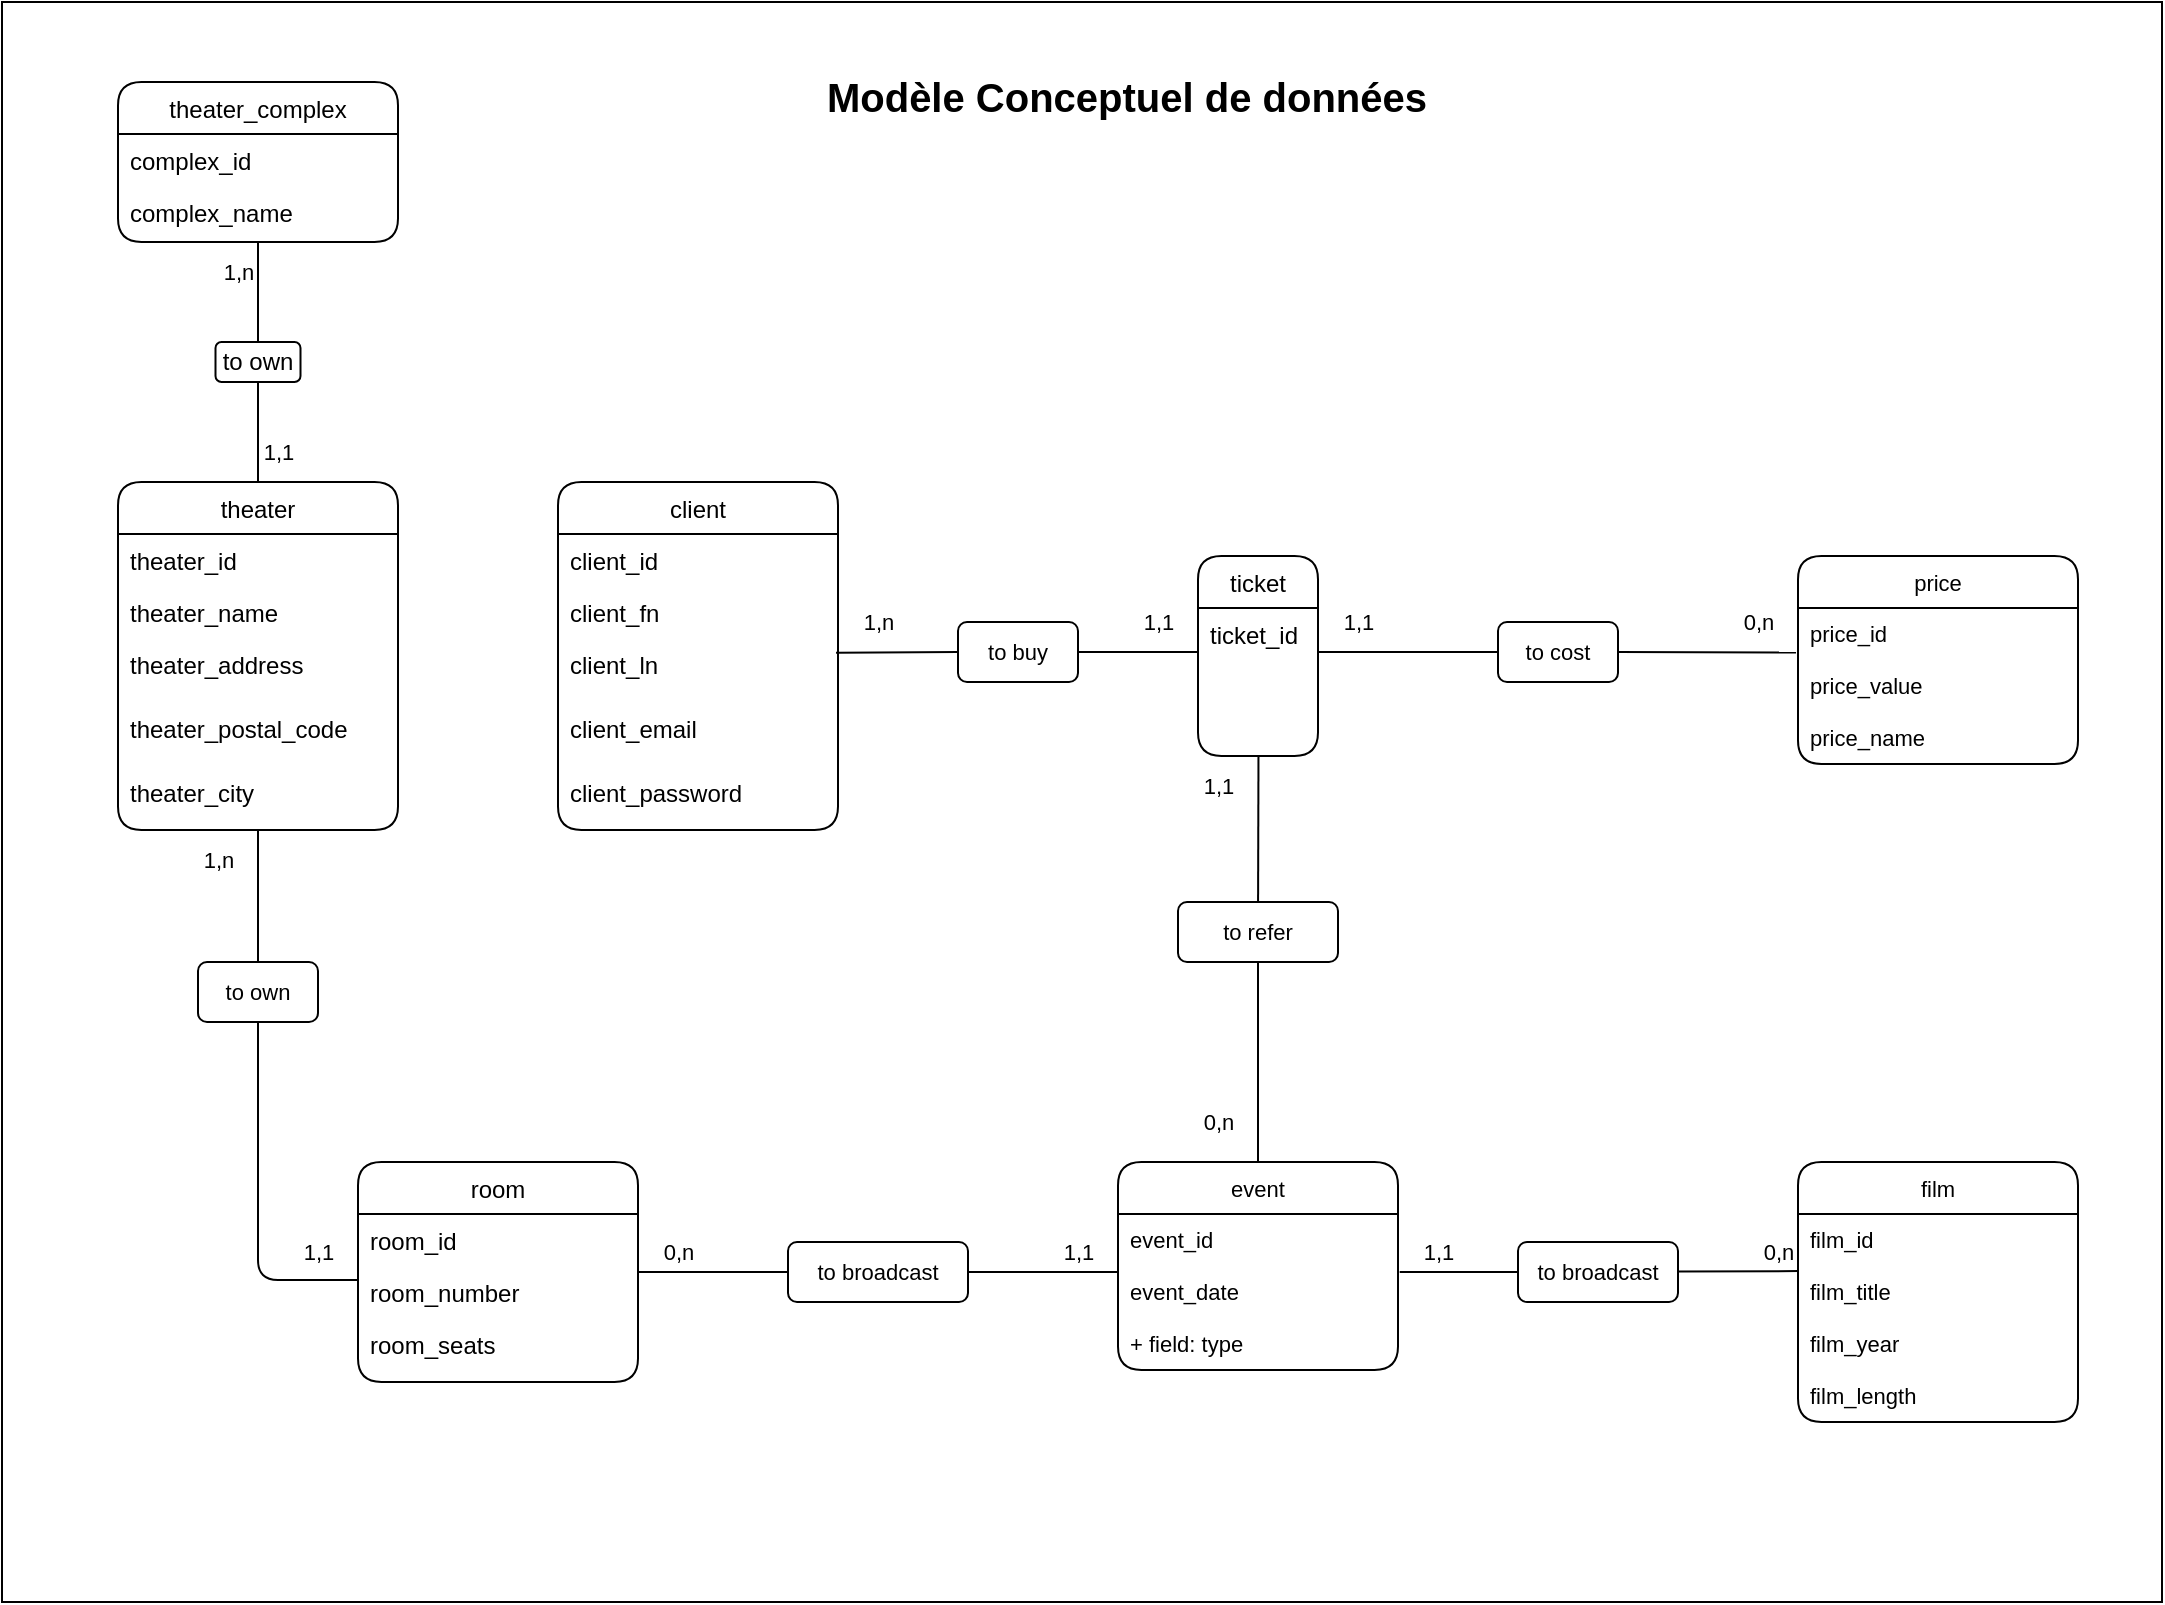 <mxfile>
    <diagram id="1NVykKCw24j4p7KyOHQg" name="Page-1">
        <mxGraphModel dx="2620" dy="1845" grid="0" gridSize="10" guides="1" tooltips="1" connect="1" arrows="1" fold="1" page="1" pageScale="1" pageWidth="1169" pageHeight="827" background="#ffffff" math="0" shadow="0">
            <root>
                <mxCell id="0"/>
                <mxCell id="1" parent="0"/>
                <mxCell id="251" value="" style="whiteSpace=wrap;html=1;rounded=0;spacing=3;labelBackgroundColor=none;fillColor=none;" vertex="1" parent="1">
                    <mxGeometry x="22" width="1080" height="800" as="geometry"/>
                </mxCell>
                <mxCell id="10" value="theater_complex" style="swimlane;fontStyle=0;childLayout=stackLayout;horizontal=1;startSize=26;fillColor=none;horizontalStack=0;resizeParent=1;resizeParentMax=0;resizeLast=0;collapsible=1;marginBottom=0;strokeColor=#000000;fontColor=#000000;rounded=1;" parent="1" vertex="1">
                    <mxGeometry x="80" y="40" width="140" height="80" as="geometry"/>
                </mxCell>
                <mxCell id="11" value="complex_id" style="text;strokeColor=none;fillColor=none;align=left;verticalAlign=top;spacingLeft=4;spacingRight=4;overflow=hidden;rotatable=0;points=[[0,0.5],[1,0.5]];portConstraint=eastwest;fontColor=#000000;rounded=1;" parent="10" vertex="1">
                    <mxGeometry y="26" width="140" height="26" as="geometry"/>
                </mxCell>
                <mxCell id="12" value="complex_name" style="text;strokeColor=none;fillColor=none;align=left;verticalAlign=top;spacingLeft=4;spacingRight=4;overflow=hidden;rotatable=0;points=[[0,0.5],[1,0.5]];portConstraint=eastwest;fontColor=#000000;rounded=1;" parent="10" vertex="1">
                    <mxGeometry y="52" width="140" height="28" as="geometry"/>
                </mxCell>
                <mxCell id="27" style="edgeStyle=none;html=1;entryX=0.5;entryY=1;entryDx=0;entryDy=0;labelBackgroundColor=default;strokeColor=#000000;fontFamily=Helvetica;fontSize=11;fontColor=#000000;endArrow=none;endFill=0;rounded=1;" edge="1" parent="1" source="14" target="26">
                    <mxGeometry relative="1" as="geometry"/>
                </mxCell>
                <mxCell id="14" value="theater" style="swimlane;fontStyle=0;childLayout=stackLayout;horizontal=1;startSize=26;fillColor=none;horizontalStack=0;resizeParent=1;resizeParentMax=0;resizeLast=0;collapsible=1;marginBottom=0;strokeColor=#000000;fontColor=#000000;rounded=1;" parent="1" vertex="1">
                    <mxGeometry x="80" y="240" width="140" height="174" as="geometry"/>
                </mxCell>
                <mxCell id="15" value="theater_id" style="text;strokeColor=none;fillColor=none;align=left;verticalAlign=top;spacingLeft=4;spacingRight=4;overflow=hidden;rotatable=0;points=[[0,0.5],[1,0.5]];portConstraint=eastwest;fontColor=#000000;rounded=1;" parent="14" vertex="1">
                    <mxGeometry y="26" width="140" height="26" as="geometry"/>
                </mxCell>
                <mxCell id="16" value="theater_name" style="text;strokeColor=none;fillColor=none;align=left;verticalAlign=top;spacingLeft=4;spacingRight=4;overflow=hidden;rotatable=0;points=[[0,0.5],[1,0.5]];portConstraint=eastwest;fontColor=#000000;rounded=1;" parent="14" vertex="1">
                    <mxGeometry y="52" width="140" height="26" as="geometry"/>
                </mxCell>
                <mxCell id="17" value="theater_address&#10;" style="text;strokeColor=none;fillColor=none;align=left;verticalAlign=top;spacingLeft=4;spacingRight=4;overflow=hidden;rotatable=0;points=[[0,0.5],[1,0.5]];portConstraint=eastwest;fontColor=#000000;rounded=1;" parent="14" vertex="1">
                    <mxGeometry y="78" width="140" height="32" as="geometry"/>
                </mxCell>
                <mxCell id="18" value="theater_postal_code&#10;" style="text;strokeColor=none;fillColor=none;align=left;verticalAlign=top;spacingLeft=4;spacingRight=4;overflow=hidden;rotatable=0;points=[[0,0.5],[1,0.5]];portConstraint=eastwest;fontColor=#000000;rounded=1;" parent="14" vertex="1">
                    <mxGeometry y="110" width="140" height="32" as="geometry"/>
                </mxCell>
                <mxCell id="19" value="theater_city" style="text;strokeColor=none;fillColor=none;align=left;verticalAlign=top;spacingLeft=4;spacingRight=4;overflow=hidden;rotatable=0;points=[[0,0.5],[1,0.5]];portConstraint=eastwest;fontColor=#000000;rounded=1;" parent="14" vertex="1">
                    <mxGeometry y="142" width="140" height="32" as="geometry"/>
                </mxCell>
                <mxCell id="28" style="edgeStyle=none;html=1;labelBackgroundColor=default;strokeColor=#000000;fontFamily=Helvetica;fontSize=11;fontColor=#000000;endArrow=none;endFill=0;rounded=1;" edge="1" parent="1" source="26" target="12">
                    <mxGeometry relative="1" as="geometry"/>
                </mxCell>
                <mxCell id="26" value="" style="whiteSpace=wrap;html=1;fillColor=none;strokeColor=#000000;fontColor=#000000;fontStyle=0;startSize=26;labelBackgroundColor=none;labelBorderColor=#000000;fontFamily=Helvetica;fontSize=11;rounded=1;" vertex="1" parent="1">
                    <mxGeometry x="128.75" y="170" width="42.5" height="20" as="geometry"/>
                </mxCell>
                <mxCell id="150" value="&lt;font color=&quot;#000000&quot;&gt;to own&lt;/font&gt;" style="text;html=1;strokeColor=none;fillColor=none;align=center;verticalAlign=middle;whiteSpace=wrap;rounded=1;" vertex="1" parent="1">
                    <mxGeometry x="130" y="172.5" width="40" height="15" as="geometry"/>
                </mxCell>
                <mxCell id="152" value="&lt;font style=&quot;font-size: 11px;&quot;&gt;1,n&lt;/font&gt;" style="text;html=1;align=center;verticalAlign=middle;resizable=0;points=[];autosize=1;strokeColor=none;fillColor=none;fontColor=#000000;rounded=1;" vertex="1" parent="1">
                    <mxGeometry x="120" y="120" width="40" height="30" as="geometry"/>
                </mxCell>
                <mxCell id="153" value="1,1" style="text;html=1;align=center;verticalAlign=middle;resizable=0;points=[];autosize=1;strokeColor=none;fillColor=none;fontSize=11;fontColor=#000000;rounded=1;" vertex="1" parent="1">
                    <mxGeometry x="140" y="210" width="40" height="30" as="geometry"/>
                </mxCell>
                <mxCell id="154" value="1,n" style="text;html=1;align=center;verticalAlign=middle;resizable=0;points=[];autosize=1;strokeColor=none;fillColor=none;fontSize=11;fontColor=#000000;rounded=1;" vertex="1" parent="1">
                    <mxGeometry x="110" y="414" width="40" height="30" as="geometry"/>
                </mxCell>
                <mxCell id="156" style="edgeStyle=none;html=1;fontSize=11;fontColor=#000000;strokeColor=#000000;endArrow=none;endFill=0;rounded=1;" edge="1" parent="1" source="155" target="19">
                    <mxGeometry relative="1" as="geometry"/>
                </mxCell>
                <mxCell id="164" style="edgeStyle=none;html=1;entryX=1.011;entryY=0.965;entryDx=0;entryDy=0;entryPerimeter=0;strokeColor=#000000;fontSize=11;fontColor=#000000;endArrow=none;endFill=0;rounded=1;" edge="1" parent="1" source="155" target="165">
                    <mxGeometry relative="1" as="geometry">
                        <Array as="points">
                            <mxPoint x="150" y="639"/>
                        </Array>
                    </mxGeometry>
                </mxCell>
                <mxCell id="155" value="to own" style="whiteSpace=wrap;html=1;fontSize=11;fontColor=#000000;fillColor=none;rounded=1;strokeColor=#000000;" vertex="1" parent="1">
                    <mxGeometry x="120" y="480" width="60" height="30" as="geometry"/>
                </mxCell>
                <mxCell id="157" value="room" style="swimlane;fontStyle=0;childLayout=stackLayout;horizontal=1;startSize=26;fillColor=none;horizontalStack=0;resizeParent=1;resizeParentMax=0;resizeLast=0;collapsible=1;marginBottom=0;strokeColor=#000000;fontColor=#000000;rounded=1;" vertex="1" parent="1">
                    <mxGeometry x="200" y="580" width="140" height="110" as="geometry"/>
                </mxCell>
                <mxCell id="158" value="room_id" style="text;strokeColor=none;fillColor=none;align=left;verticalAlign=top;spacingLeft=4;spacingRight=4;overflow=hidden;rotatable=0;points=[[0,0.5],[1,0.5]];portConstraint=eastwest;fontColor=#000000;rounded=1;" vertex="1" parent="157">
                    <mxGeometry y="26" width="140" height="26" as="geometry"/>
                </mxCell>
                <mxCell id="159" value="room_number" style="text;strokeColor=none;fillColor=none;align=left;verticalAlign=top;spacingLeft=4;spacingRight=4;overflow=hidden;rotatable=0;points=[[0,0.5],[1,0.5]];portConstraint=eastwest;fontColor=#000000;rounded=1;" vertex="1" parent="157">
                    <mxGeometry y="52" width="140" height="26" as="geometry"/>
                </mxCell>
                <mxCell id="160" value="room_seats" style="text;strokeColor=none;fillColor=none;align=left;verticalAlign=top;spacingLeft=4;spacingRight=4;overflow=hidden;rotatable=0;points=[[0,0.5],[1,0.5]];portConstraint=eastwest;fontColor=#000000;rounded=1;" vertex="1" parent="157">
                    <mxGeometry y="78" width="140" height="32" as="geometry"/>
                </mxCell>
                <mxCell id="165" value="1,1" style="text;html=1;align=center;verticalAlign=middle;resizable=0;points=[];autosize=1;strokeColor=none;fillColor=none;fontSize=11;fontColor=#000000;rounded=1;" vertex="1" parent="1">
                    <mxGeometry x="160" y="610" width="40" height="30" as="geometry"/>
                </mxCell>
                <mxCell id="166" value="client" style="swimlane;fontStyle=0;childLayout=stackLayout;horizontal=1;startSize=26;fillColor=none;horizontalStack=0;resizeParent=1;resizeParentMax=0;resizeLast=0;collapsible=1;marginBottom=0;strokeColor=#000000;fontColor=#000000;rounded=1;" vertex="1" parent="1">
                    <mxGeometry x="300" y="240" width="140" height="174" as="geometry"/>
                </mxCell>
                <mxCell id="167" value="client_id" style="text;strokeColor=none;fillColor=none;align=left;verticalAlign=top;spacingLeft=4;spacingRight=4;overflow=hidden;rotatable=0;points=[[0,0.5],[1,0.5]];portConstraint=eastwest;fontColor=#000000;rounded=1;" vertex="1" parent="166">
                    <mxGeometry y="26" width="140" height="26" as="geometry"/>
                </mxCell>
                <mxCell id="168" value="client_fn" style="text;strokeColor=none;fillColor=none;align=left;verticalAlign=top;spacingLeft=4;spacingRight=4;overflow=hidden;rotatable=0;points=[[0,0.5],[1,0.5]];portConstraint=eastwest;fontColor=#000000;rounded=1;" vertex="1" parent="166">
                    <mxGeometry y="52" width="140" height="26" as="geometry"/>
                </mxCell>
                <mxCell id="169" value="client_ln" style="text;strokeColor=none;fillColor=none;align=left;verticalAlign=top;spacingLeft=4;spacingRight=4;overflow=hidden;rotatable=0;points=[[0,0.5],[1,0.5]];portConstraint=eastwest;fontColor=#000000;rounded=1;" vertex="1" parent="166">
                    <mxGeometry y="78" width="140" height="32" as="geometry"/>
                </mxCell>
                <mxCell id="170" value="client_email" style="text;strokeColor=none;fillColor=none;align=left;verticalAlign=top;spacingLeft=4;spacingRight=4;overflow=hidden;rotatable=0;points=[[0,0.5],[1,0.5]];portConstraint=eastwest;fontColor=#000000;rounded=1;" vertex="1" parent="166">
                    <mxGeometry y="110" width="140" height="32" as="geometry"/>
                </mxCell>
                <mxCell id="171" value="client_password" style="text;strokeColor=none;fillColor=none;align=left;verticalAlign=top;spacingLeft=4;spacingRight=4;overflow=hidden;rotatable=0;points=[[0,0.5],[1,0.5]];portConstraint=eastwest;fontColor=#000000;rounded=1;" vertex="1" parent="166">
                    <mxGeometry y="142" width="140" height="32" as="geometry"/>
                </mxCell>
                <mxCell id="174" value="ticket" style="swimlane;fontStyle=0;childLayout=stackLayout;horizontal=1;startSize=26;fillColor=none;horizontalStack=0;resizeParent=1;resizeParentMax=0;resizeLast=0;collapsible=1;marginBottom=0;strokeColor=#000000;fontColor=#000000;rounded=1;" vertex="1" parent="1">
                    <mxGeometry x="620" y="277" width="60" height="100" as="geometry"/>
                </mxCell>
                <mxCell id="175" value="ticket_id" style="text;strokeColor=none;fillColor=none;align=left;verticalAlign=top;spacingLeft=4;spacingRight=4;overflow=hidden;rotatable=0;points=[[0,0.5],[1,0.5]];portConstraint=eastwest;fontColor=#000000;rounded=1;" vertex="1" parent="174">
                    <mxGeometry y="26" width="60" height="74" as="geometry"/>
                </mxCell>
                <mxCell id="184" style="edgeStyle=none;html=1;entryX=0.993;entryY=0.229;entryDx=0;entryDy=0;strokeColor=#000000;fontSize=11;fontColor=#000000;endArrow=none;endFill=0;spacing=2;exitX=0;exitY=0.5;exitDx=0;exitDy=0;entryPerimeter=0;rounded=1;" edge="1" parent="1" source="182" target="169">
                    <mxGeometry relative="1" as="geometry"/>
                </mxCell>
                <mxCell id="185" style="edgeStyle=none;html=1;entryX=-0.002;entryY=0.297;entryDx=0;entryDy=0;entryPerimeter=0;strokeColor=#000000;fontSize=11;fontColor=#000000;endArrow=none;endFill=0;rounded=1;" edge="1" parent="1" source="182" target="175">
                    <mxGeometry relative="1" as="geometry"/>
                </mxCell>
                <mxCell id="182" value="to buy" style="whiteSpace=wrap;html=1;rounded=1;labelBackgroundColor=none;labelBorderColor=none;strokeColor=#000000;fontSize=11;fontColor=#000000;fillColor=none;" vertex="1" parent="1">
                    <mxGeometry x="500" y="310" width="60" height="30" as="geometry"/>
                </mxCell>
                <mxCell id="186" value="1,n" style="text;html=1;align=center;verticalAlign=middle;resizable=0;points=[];autosize=1;strokeColor=none;fillColor=none;fontSize=11;fontColor=#000000;rounded=1;" vertex="1" parent="1">
                    <mxGeometry x="440" y="295" width="40" height="30" as="geometry"/>
                </mxCell>
                <mxCell id="187" value="1,1" style="text;html=1;align=center;verticalAlign=middle;resizable=0;points=[];autosize=1;strokeColor=none;fillColor=none;fontSize=11;fontColor=#000000;rounded=1;" vertex="1" parent="1">
                    <mxGeometry x="580" y="295" width="40" height="30" as="geometry"/>
                </mxCell>
                <mxCell id="193" value="event" style="swimlane;fontStyle=0;childLayout=stackLayout;horizontal=1;startSize=26;fillColor=none;horizontalStack=0;resizeParent=1;resizeParentMax=0;resizeLast=0;collapsible=1;marginBottom=0;rounded=1;labelBackgroundColor=none;labelBorderColor=none;strokeColor=#000000;fontSize=11;fontColor=#000000;" vertex="1" parent="1">
                    <mxGeometry x="580" y="580" width="140" height="104" as="geometry"/>
                </mxCell>
                <mxCell id="194" value="event_id" style="text;strokeColor=none;fillColor=none;align=left;verticalAlign=top;spacingLeft=4;spacingRight=4;overflow=hidden;rotatable=0;points=[[0,0.5],[1,0.5]];portConstraint=eastwest;rounded=1;labelBackgroundColor=none;labelBorderColor=none;fontSize=11;fontColor=#000000;" vertex="1" parent="193">
                    <mxGeometry y="26" width="140" height="26" as="geometry"/>
                </mxCell>
                <mxCell id="195" value="event_date" style="text;strokeColor=none;fillColor=none;align=left;verticalAlign=top;spacingLeft=4;spacingRight=4;overflow=hidden;rotatable=0;points=[[0,0.5],[1,0.5]];portConstraint=eastwest;rounded=1;labelBackgroundColor=none;labelBorderColor=none;fontSize=11;fontColor=#000000;" vertex="1" parent="193">
                    <mxGeometry y="52" width="140" height="26" as="geometry"/>
                </mxCell>
                <mxCell id="196" value="+ field: type" style="text;strokeColor=none;fillColor=none;align=left;verticalAlign=top;spacingLeft=4;spacingRight=4;overflow=hidden;rotatable=0;points=[[0,0.5],[1,0.5]];portConstraint=eastwest;rounded=1;labelBackgroundColor=none;labelBorderColor=none;fontSize=11;fontColor=#000000;" vertex="1" parent="193">
                    <mxGeometry y="78" width="140" height="26" as="geometry"/>
                </mxCell>
                <mxCell id="197" value="1,1" style="text;html=1;align=center;verticalAlign=middle;resizable=0;points=[];autosize=1;strokeColor=none;fillColor=none;fontSize=11;fontColor=#000000;rounded=1;" vertex="1" parent="1">
                    <mxGeometry x="610" y="377" width="40" height="30" as="geometry"/>
                </mxCell>
                <mxCell id="199" value="0,n" style="text;html=1;align=center;verticalAlign=middle;resizable=0;points=[];autosize=1;strokeColor=none;fillColor=none;fontSize=11;fontColor=#000000;rounded=1;" vertex="1" parent="1">
                    <mxGeometry x="610" y="545" width="40" height="30" as="geometry"/>
                </mxCell>
                <mxCell id="201" style="edgeStyle=none;html=1;entryX=0.5;entryY=0;entryDx=0;entryDy=0;strokeColor=#000000;fontSize=11;fontColor=#000000;endArrow=none;endFill=0;rounded=1;" edge="1" parent="1" source="200" target="193">
                    <mxGeometry relative="1" as="geometry"/>
                </mxCell>
                <mxCell id="202" style="edgeStyle=none;html=1;entryX=1.006;entryY=-0.015;entryDx=0;entryDy=0;entryPerimeter=0;strokeColor=#000000;fontSize=11;fontColor=#000000;endArrow=none;endFill=0;rounded=1;" edge="1" parent="1" source="200" target="197">
                    <mxGeometry relative="1" as="geometry"/>
                </mxCell>
                <mxCell id="200" value="to refer" style="whiteSpace=wrap;html=1;rounded=1;labelBackgroundColor=none;labelBorderColor=none;strokeColor=#000000;fontSize=11;fontColor=#000000;fillColor=none;" vertex="1" parent="1">
                    <mxGeometry x="610" y="450" width="80" height="30" as="geometry"/>
                </mxCell>
                <mxCell id="205" style="edgeStyle=none;html=1;entryX=0;entryY=0.115;entryDx=0;entryDy=0;entryPerimeter=0;strokeColor=#000000;fontSize=11;fontColor=#000000;endArrow=none;endFill=0;rounded=1;" edge="1" parent="1" source="204" target="195">
                    <mxGeometry relative="1" as="geometry"/>
                </mxCell>
                <mxCell id="206" style="edgeStyle=none;html=1;entryX=1.002;entryY=0.115;entryDx=0;entryDy=0;entryPerimeter=0;strokeColor=#000000;fontSize=11;fontColor=#000000;endArrow=none;endFill=0;rounded=1;" edge="1" parent="1" source="204" target="159">
                    <mxGeometry relative="1" as="geometry"/>
                </mxCell>
                <mxCell id="204" value="to broadcast" style="whiteSpace=wrap;html=1;rounded=1;labelBackgroundColor=none;labelBorderColor=none;strokeColor=#000000;fontSize=11;fontColor=#000000;fillColor=none;" vertex="1" parent="1">
                    <mxGeometry x="415" y="620" width="90" height="30" as="geometry"/>
                </mxCell>
                <mxCell id="207" value="0,n" style="text;html=1;align=center;verticalAlign=middle;resizable=0;points=[];autosize=1;strokeColor=none;fillColor=none;fontSize=11;fontColor=#000000;rounded=1;" vertex="1" parent="1">
                    <mxGeometry x="340" y="610" width="40" height="30" as="geometry"/>
                </mxCell>
                <mxCell id="208" value="1,1" style="text;html=1;align=center;verticalAlign=middle;resizable=0;points=[];autosize=1;strokeColor=none;fillColor=none;fontSize=11;fontColor=#000000;rounded=1;" vertex="1" parent="1">
                    <mxGeometry x="540" y="610" width="40" height="30" as="geometry"/>
                </mxCell>
                <mxCell id="209" value="film" style="swimlane;fontStyle=0;childLayout=stackLayout;horizontal=1;startSize=26;fillColor=none;horizontalStack=0;resizeParent=1;resizeParentMax=0;resizeLast=0;collapsible=1;marginBottom=0;rounded=1;labelBackgroundColor=none;labelBorderColor=none;strokeColor=#000000;fontSize=11;fontColor=#000000;" vertex="1" parent="1">
                    <mxGeometry x="920" y="580" width="140" height="130" as="geometry"/>
                </mxCell>
                <mxCell id="210" value="film_id" style="text;strokeColor=none;fillColor=none;align=left;verticalAlign=top;spacingLeft=4;spacingRight=4;overflow=hidden;rotatable=0;points=[[0,0.5],[1,0.5]];portConstraint=eastwest;rounded=1;labelBackgroundColor=none;labelBorderColor=none;fontSize=11;fontColor=#000000;" vertex="1" parent="209">
                    <mxGeometry y="26" width="140" height="26" as="geometry"/>
                </mxCell>
                <mxCell id="211" value="film_title" style="text;strokeColor=none;fillColor=none;align=left;verticalAlign=top;spacingLeft=4;spacingRight=4;overflow=hidden;rotatable=0;points=[[0,0.5],[1,0.5]];portConstraint=eastwest;rounded=1;labelBackgroundColor=none;labelBorderColor=none;fontSize=11;fontColor=#000000;" vertex="1" parent="209">
                    <mxGeometry y="52" width="140" height="26" as="geometry"/>
                </mxCell>
                <mxCell id="212" value="film_year" style="text;strokeColor=none;fillColor=none;align=left;verticalAlign=top;spacingLeft=4;spacingRight=4;overflow=hidden;rotatable=0;points=[[0,0.5],[1,0.5]];portConstraint=eastwest;rounded=1;labelBackgroundColor=none;labelBorderColor=none;fontSize=11;fontColor=#000000;" vertex="1" parent="209">
                    <mxGeometry y="78" width="140" height="26" as="geometry"/>
                </mxCell>
                <mxCell id="214" value="film_length" style="text;strokeColor=none;fillColor=none;align=left;verticalAlign=top;spacingLeft=4;spacingRight=4;overflow=hidden;rotatable=0;points=[[0,0.5],[1,0.5]];portConstraint=eastwest;rounded=1;labelBackgroundColor=none;labelBorderColor=none;fontSize=11;fontColor=#000000;" vertex="1" parent="209">
                    <mxGeometry y="104" width="140" height="26" as="geometry"/>
                </mxCell>
                <mxCell id="216" style="edgeStyle=none;html=1;entryX=1.006;entryY=0.115;entryDx=0;entryDy=0;entryPerimeter=0;strokeColor=#000000;fontSize=11;fontColor=#000000;endArrow=none;endFill=0;rounded=1;" edge="1" parent="1" source="215" target="195">
                    <mxGeometry relative="1" as="geometry"/>
                </mxCell>
                <mxCell id="217" style="edgeStyle=none;html=1;entryX=0.003;entryY=0.097;entryDx=0;entryDy=0;entryPerimeter=0;strokeColor=#000000;fontSize=11;fontColor=#000000;endArrow=none;endFill=0;rounded=1;" edge="1" parent="1" source="215" target="211">
                    <mxGeometry relative="1" as="geometry"/>
                </mxCell>
                <mxCell id="215" value="to broadcast" style="whiteSpace=wrap;html=1;rounded=1;labelBackgroundColor=none;labelBorderColor=none;strokeColor=#000000;fontSize=11;fontColor=#000000;fillColor=none;" vertex="1" parent="1">
                    <mxGeometry x="780" y="620" width="80" height="30" as="geometry"/>
                </mxCell>
                <mxCell id="218" value="1,1" style="text;html=1;align=center;verticalAlign=middle;resizable=0;points=[];autosize=1;strokeColor=none;fillColor=none;fontSize=11;fontColor=#000000;rounded=1;" vertex="1" parent="1">
                    <mxGeometry x="720" y="610" width="40" height="30" as="geometry"/>
                </mxCell>
                <mxCell id="219" value="0,n" style="text;html=1;align=center;verticalAlign=middle;resizable=0;points=[];autosize=1;strokeColor=none;fillColor=none;fontSize=11;fontColor=#000000;rounded=1;" vertex="1" parent="1">
                    <mxGeometry x="890" y="610" width="40" height="30" as="geometry"/>
                </mxCell>
                <mxCell id="221" value="price" style="swimlane;fontStyle=0;childLayout=stackLayout;horizontal=1;startSize=26;fillColor=none;horizontalStack=0;resizeParent=1;resizeParentMax=0;resizeLast=0;collapsible=1;marginBottom=0;rounded=1;labelBackgroundColor=none;labelBorderColor=none;strokeColor=#000000;fontSize=11;fontColor=#000000;" vertex="1" parent="1">
                    <mxGeometry x="920" y="277" width="140" height="104" as="geometry"/>
                </mxCell>
                <mxCell id="222" value="price_id" style="text;strokeColor=none;fillColor=none;align=left;verticalAlign=top;spacingLeft=4;spacingRight=4;overflow=hidden;rotatable=0;points=[[0,0.5],[1,0.5]];portConstraint=eastwest;rounded=1;labelBackgroundColor=none;labelBorderColor=none;fontSize=11;fontColor=#000000;" vertex="1" parent="221">
                    <mxGeometry y="26" width="140" height="26" as="geometry"/>
                </mxCell>
                <mxCell id="223" value="price_value" style="text;strokeColor=none;fillColor=none;align=left;verticalAlign=top;spacingLeft=4;spacingRight=4;overflow=hidden;rotatable=0;points=[[0,0.5],[1,0.5]];portConstraint=eastwest;rounded=1;labelBackgroundColor=none;labelBorderColor=none;fontSize=11;fontColor=#000000;" vertex="1" parent="221">
                    <mxGeometry y="52" width="140" height="26" as="geometry"/>
                </mxCell>
                <mxCell id="224" value="price_name" style="text;strokeColor=none;fillColor=none;align=left;verticalAlign=top;spacingLeft=4;spacingRight=4;overflow=hidden;rotatable=0;points=[[0,0.5],[1,0.5]];portConstraint=eastwest;rounded=1;labelBackgroundColor=none;labelBorderColor=none;fontSize=11;fontColor=#000000;" vertex="1" parent="221">
                    <mxGeometry y="78" width="140" height="26" as="geometry"/>
                </mxCell>
                <mxCell id="227" style="edgeStyle=none;html=1;entryX=1.006;entryY=0.297;entryDx=0;entryDy=0;entryPerimeter=0;strokeColor=#000000;fontSize=11;fontColor=#000000;endArrow=none;endFill=0;rounded=1;" edge="1" parent="1" source="226" target="175">
                    <mxGeometry relative="1" as="geometry"/>
                </mxCell>
                <mxCell id="228" style="edgeStyle=none;html=1;entryX=-0.007;entryY=0.855;entryDx=0;entryDy=0;entryPerimeter=0;strokeColor=#000000;fontSize=11;fontColor=#000000;endArrow=none;endFill=0;rounded=1;" edge="1" parent="1" source="226" target="222">
                    <mxGeometry relative="1" as="geometry"/>
                </mxCell>
                <mxCell id="226" value="to cost" style="whiteSpace=wrap;html=1;rounded=1;labelBackgroundColor=none;labelBorderColor=none;strokeColor=#000000;fontSize=11;fontColor=#000000;fillColor=none;" vertex="1" parent="1">
                    <mxGeometry x="770" y="310" width="60" height="30" as="geometry"/>
                </mxCell>
                <mxCell id="229" value="0,n" style="text;html=1;align=center;verticalAlign=middle;resizable=0;points=[];autosize=1;strokeColor=none;fillColor=none;fontSize=11;fontColor=#000000;rounded=1;" vertex="1" parent="1">
                    <mxGeometry x="880" y="295" width="40" height="30" as="geometry"/>
                </mxCell>
                <mxCell id="230" value="1,1" style="text;html=1;align=center;verticalAlign=middle;resizable=0;points=[];autosize=1;strokeColor=none;fillColor=none;fontSize=11;fontColor=#000000;rounded=1;" vertex="1" parent="1">
                    <mxGeometry x="680" y="295" width="40" height="30" as="geometry"/>
                </mxCell>
                <mxCell id="252" value="&lt;font style=&quot;font-size: 20px;&quot; color=&quot;#000000&quot;&gt;Modèle Conceptuel de données&lt;/font&gt;" style="text;html=1;strokeColor=none;fillColor=none;align=center;verticalAlign=middle;whiteSpace=wrap;rounded=0;labelBackgroundColor=none;fontStyle=1" vertex="1" parent="1">
                    <mxGeometry x="421" y="34" width="327" height="26" as="geometry"/>
                </mxCell>
            </root>
        </mxGraphModel>
    </diagram>
</mxfile>